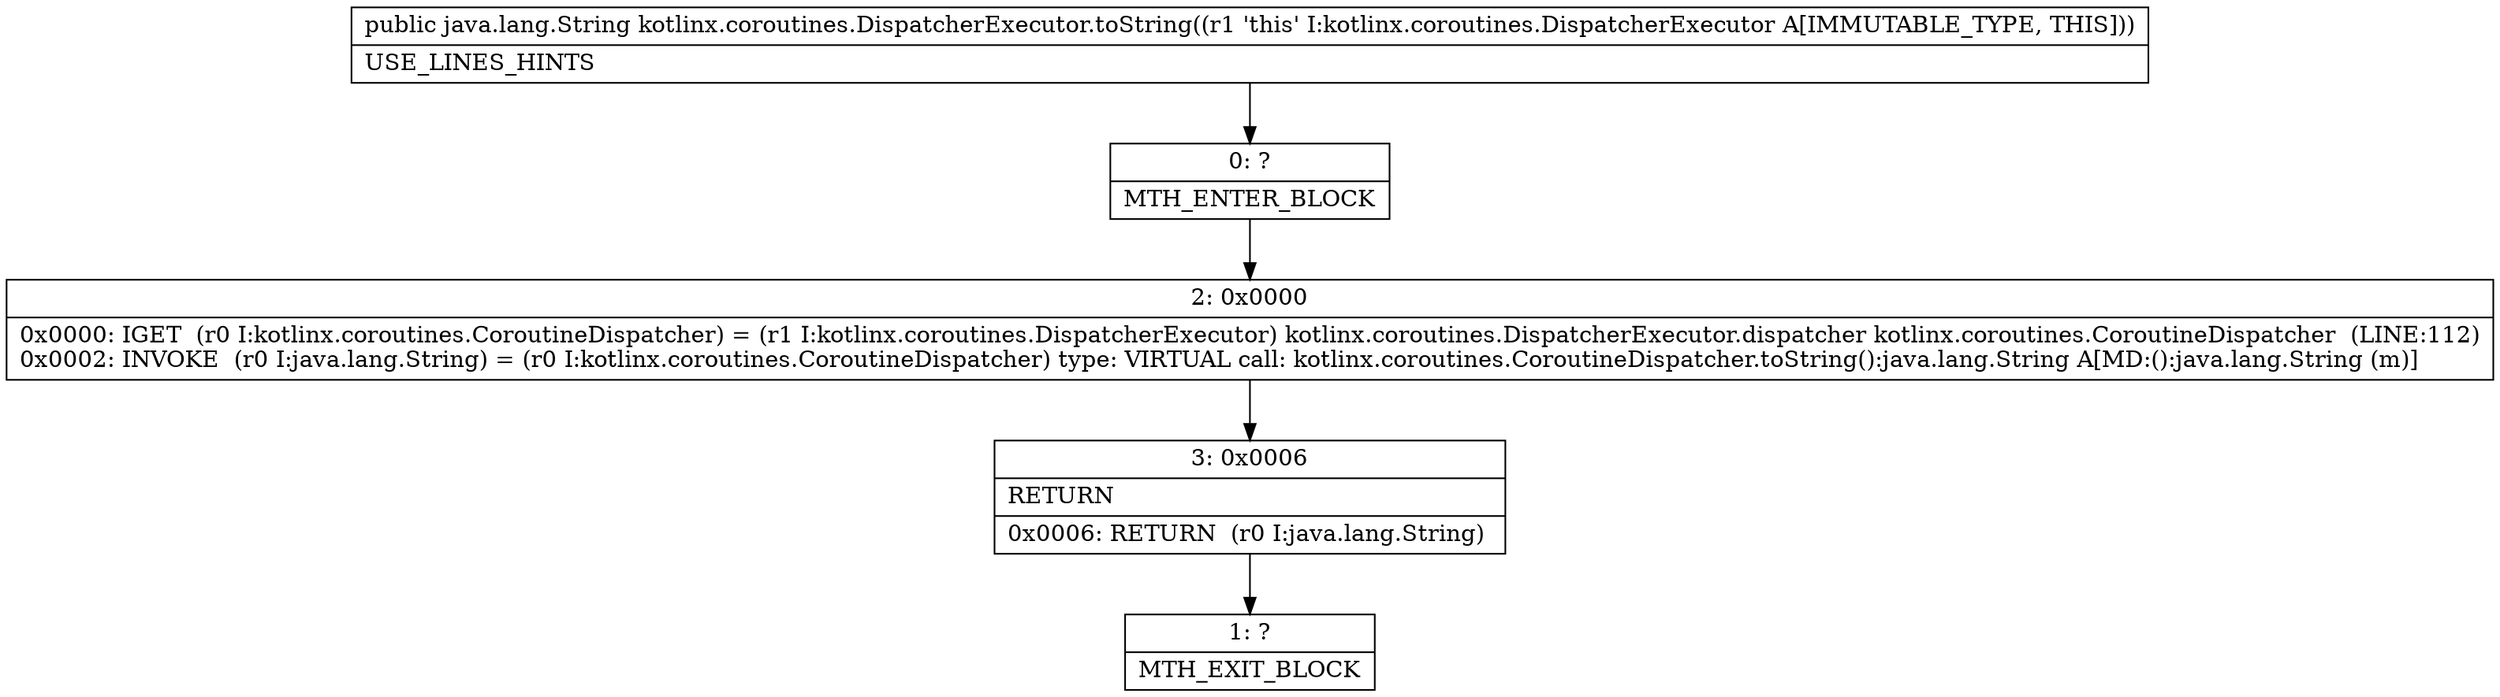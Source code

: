 digraph "CFG forkotlinx.coroutines.DispatcherExecutor.toString()Ljava\/lang\/String;" {
Node_0 [shape=record,label="{0\:\ ?|MTH_ENTER_BLOCK\l}"];
Node_2 [shape=record,label="{2\:\ 0x0000|0x0000: IGET  (r0 I:kotlinx.coroutines.CoroutineDispatcher) = (r1 I:kotlinx.coroutines.DispatcherExecutor) kotlinx.coroutines.DispatcherExecutor.dispatcher kotlinx.coroutines.CoroutineDispatcher  (LINE:112)\l0x0002: INVOKE  (r0 I:java.lang.String) = (r0 I:kotlinx.coroutines.CoroutineDispatcher) type: VIRTUAL call: kotlinx.coroutines.CoroutineDispatcher.toString():java.lang.String A[MD:():java.lang.String (m)]\l}"];
Node_3 [shape=record,label="{3\:\ 0x0006|RETURN\l|0x0006: RETURN  (r0 I:java.lang.String) \l}"];
Node_1 [shape=record,label="{1\:\ ?|MTH_EXIT_BLOCK\l}"];
MethodNode[shape=record,label="{public java.lang.String kotlinx.coroutines.DispatcherExecutor.toString((r1 'this' I:kotlinx.coroutines.DispatcherExecutor A[IMMUTABLE_TYPE, THIS]))  | USE_LINES_HINTS\l}"];
MethodNode -> Node_0;Node_0 -> Node_2;
Node_2 -> Node_3;
Node_3 -> Node_1;
}

